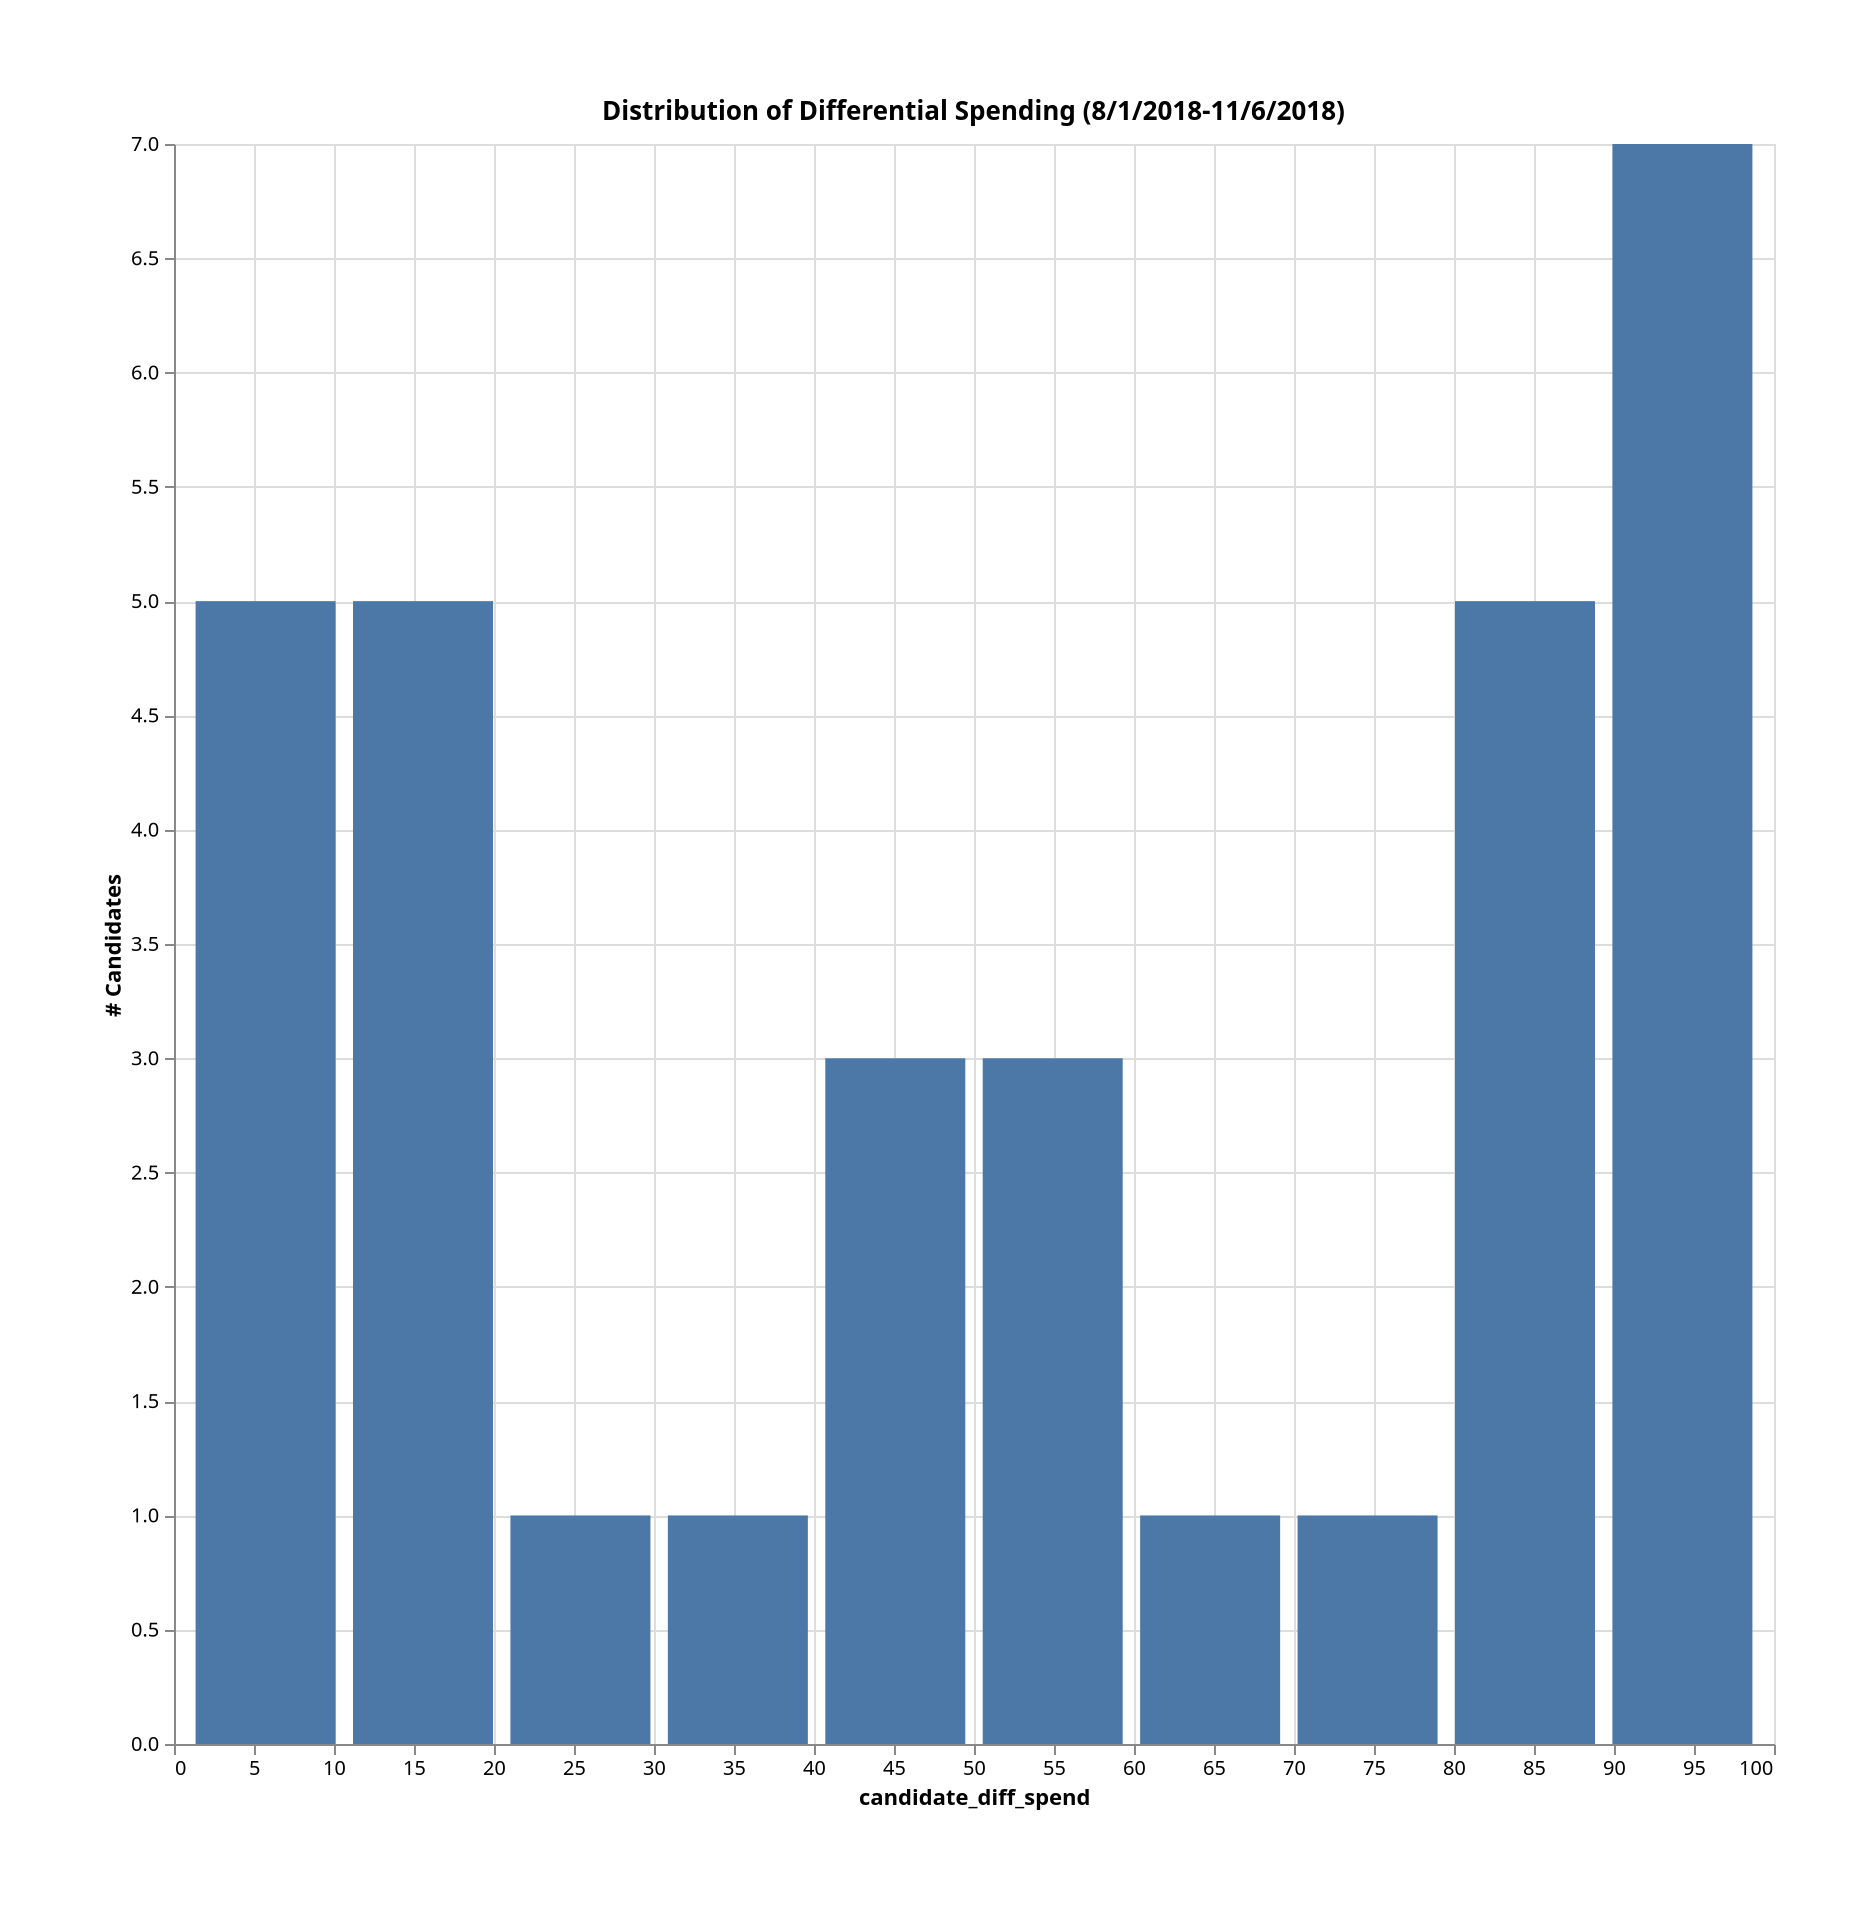 {
  "config": {
    "view": {
      "height": 800,
      "width": 800
    },
    "padding": 50
  },
  "mark": {
    "binSpacing": 1,
    "size": 70,
    "type": "bar"
  },
  "data": {
    "values": [
      {
        "candidate_diff_spend": 5.724245818687473,
        "count": 5
      },
      {
        "candidate_diff_spend": 15.563302303423589,
        "count": 5
      },
      {
        "candidate_diff_spend": 25.402358788159706,
        "count": 1
      },
      {
        "candidate_diff_spend": 35.241415272895814,
        "count": 1
      },
      {
        "candidate_diff_spend": 45.08047175763193,
        "count": 3
      },
      {
        "candidate_diff_spend": 54.91952824236805,
        "count": 3
      },
      {
        "candidate_diff_spend": 64.75858472710416,
        "count": 1
      },
      {
        "candidate_diff_spend": 74.59764121184028,
        "count": 1
      },
      {
        "candidate_diff_spend": 84.4366976965764,
        "count": 5
      },
      {
        "candidate_diff_spend": 94.27575418131252,
        "count": 7
      }
    ]
  },
  "$schema": "https://vega.github.io/schema/vega-lite/v5.json",
  "title": "Distribution of Differential Spending (8/1/2018-11/6/2018)",
  "encoding": {
    "x": {
      "field": "candidate_diff_spend",
      "type": "quantitative"
    },
    "y": {
      "field": "count",
      "type": "quantitative",
      "axis": {
        "title": "# Candidates"
      }
    }
  }
}